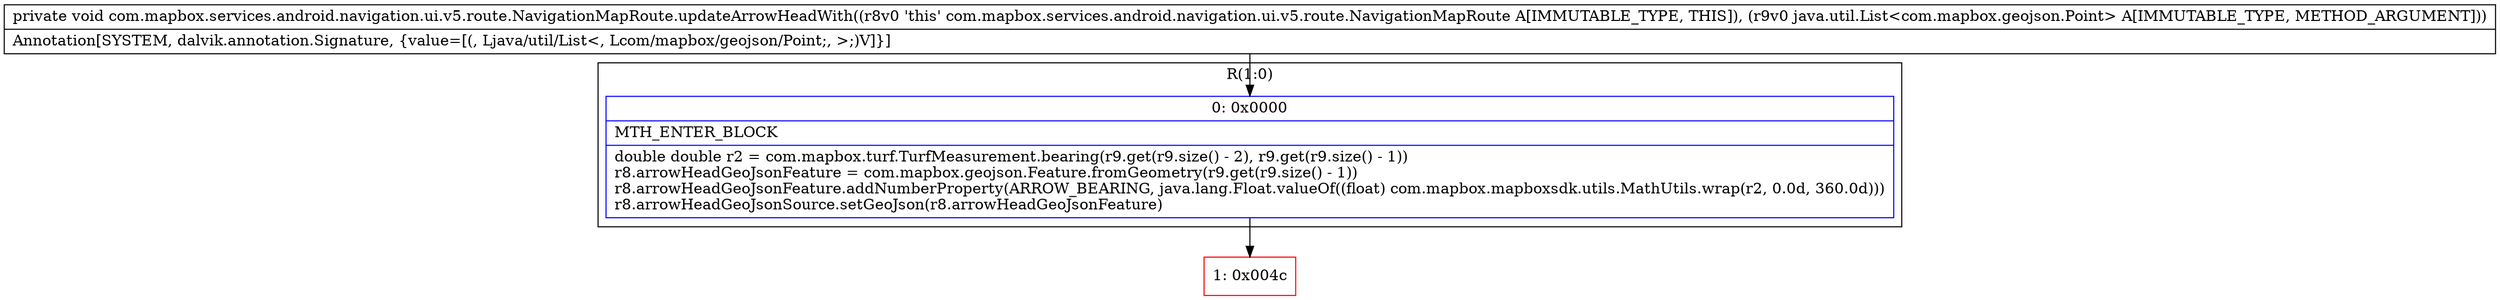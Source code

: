 digraph "CFG forcom.mapbox.services.android.navigation.ui.v5.route.NavigationMapRoute.updateArrowHeadWith(Ljava\/util\/List;)V" {
subgraph cluster_Region_1285744076 {
label = "R(1:0)";
node [shape=record,color=blue];
Node_0 [shape=record,label="{0\:\ 0x0000|MTH_ENTER_BLOCK\l|double double r2 = com.mapbox.turf.TurfMeasurement.bearing(r9.get(r9.size() \- 2), r9.get(r9.size() \- 1))\lr8.arrowHeadGeoJsonFeature = com.mapbox.geojson.Feature.fromGeometry(r9.get(r9.size() \- 1))\lr8.arrowHeadGeoJsonFeature.addNumberProperty(ARROW_BEARING, java.lang.Float.valueOf((float) com.mapbox.mapboxsdk.utils.MathUtils.wrap(r2, 0.0d, 360.0d)))\lr8.arrowHeadGeoJsonSource.setGeoJson(r8.arrowHeadGeoJsonFeature)\l}"];
}
Node_1 [shape=record,color=red,label="{1\:\ 0x004c}"];
MethodNode[shape=record,label="{private void com.mapbox.services.android.navigation.ui.v5.route.NavigationMapRoute.updateArrowHeadWith((r8v0 'this' com.mapbox.services.android.navigation.ui.v5.route.NavigationMapRoute A[IMMUTABLE_TYPE, THIS]), (r9v0 java.util.List\<com.mapbox.geojson.Point\> A[IMMUTABLE_TYPE, METHOD_ARGUMENT]))  | Annotation[SYSTEM, dalvik.annotation.Signature, \{value=[(, Ljava\/util\/List\<, Lcom\/mapbox\/geojson\/Point;, \>;)V]\}]\l}"];
MethodNode -> Node_0;
Node_0 -> Node_1;
}

